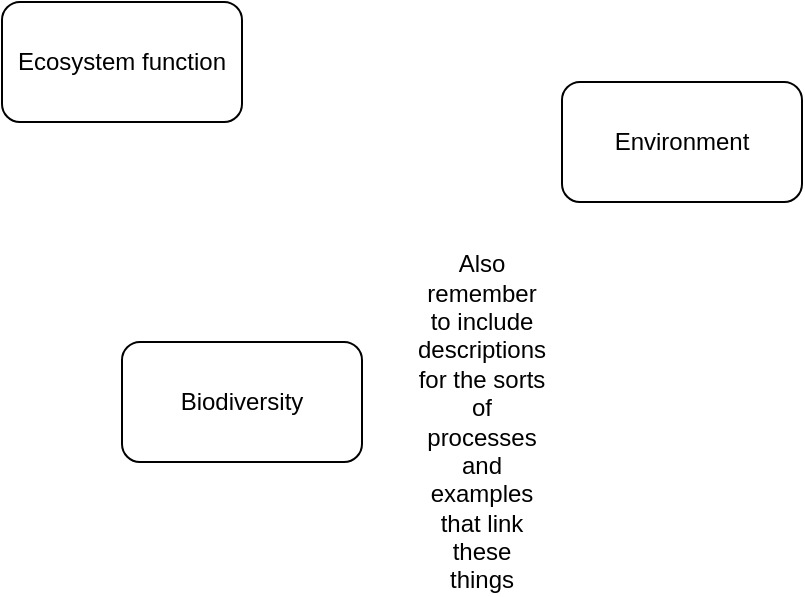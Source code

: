 <mxfile version="13.7.9" type="device"><diagram id="qK8iz9J7Mg16DhcyYdg4" name="Page-1"><mxGraphModel dx="1332" dy="846" grid="1" gridSize="10" guides="1" tooltips="1" connect="1" arrows="1" fold="1" page="1" pageScale="1" pageWidth="827" pageHeight="1169" math="0" shadow="0"><root><mxCell id="0"/><mxCell id="1" parent="0"/><mxCell id="oPe78NhJybnhd79upxv_-1" value="Ecosystem function" style="rounded=1;whiteSpace=wrap;html=1;" vertex="1" parent="1"><mxGeometry x="170" y="220" width="120" height="60" as="geometry"/></mxCell><mxCell id="oPe78NhJybnhd79upxv_-2" value="Biodiversity" style="rounded=1;whiteSpace=wrap;html=1;" vertex="1" parent="1"><mxGeometry x="230" y="390" width="120" height="60" as="geometry"/></mxCell><mxCell id="oPe78NhJybnhd79upxv_-3" value="Environment" style="rounded=1;whiteSpace=wrap;html=1;" vertex="1" parent="1"><mxGeometry x="450" y="260" width="120" height="60" as="geometry"/></mxCell><mxCell id="oPe78NhJybnhd79upxv_-4" value="Also remember to include descriptions for the sorts of processes and examples that link these things" style="text;html=1;strokeColor=none;fillColor=none;align=center;verticalAlign=middle;whiteSpace=wrap;rounded=0;" vertex="1" parent="1"><mxGeometry x="390" y="420" width="40" height="20" as="geometry"/></mxCell></root></mxGraphModel></diagram></mxfile>